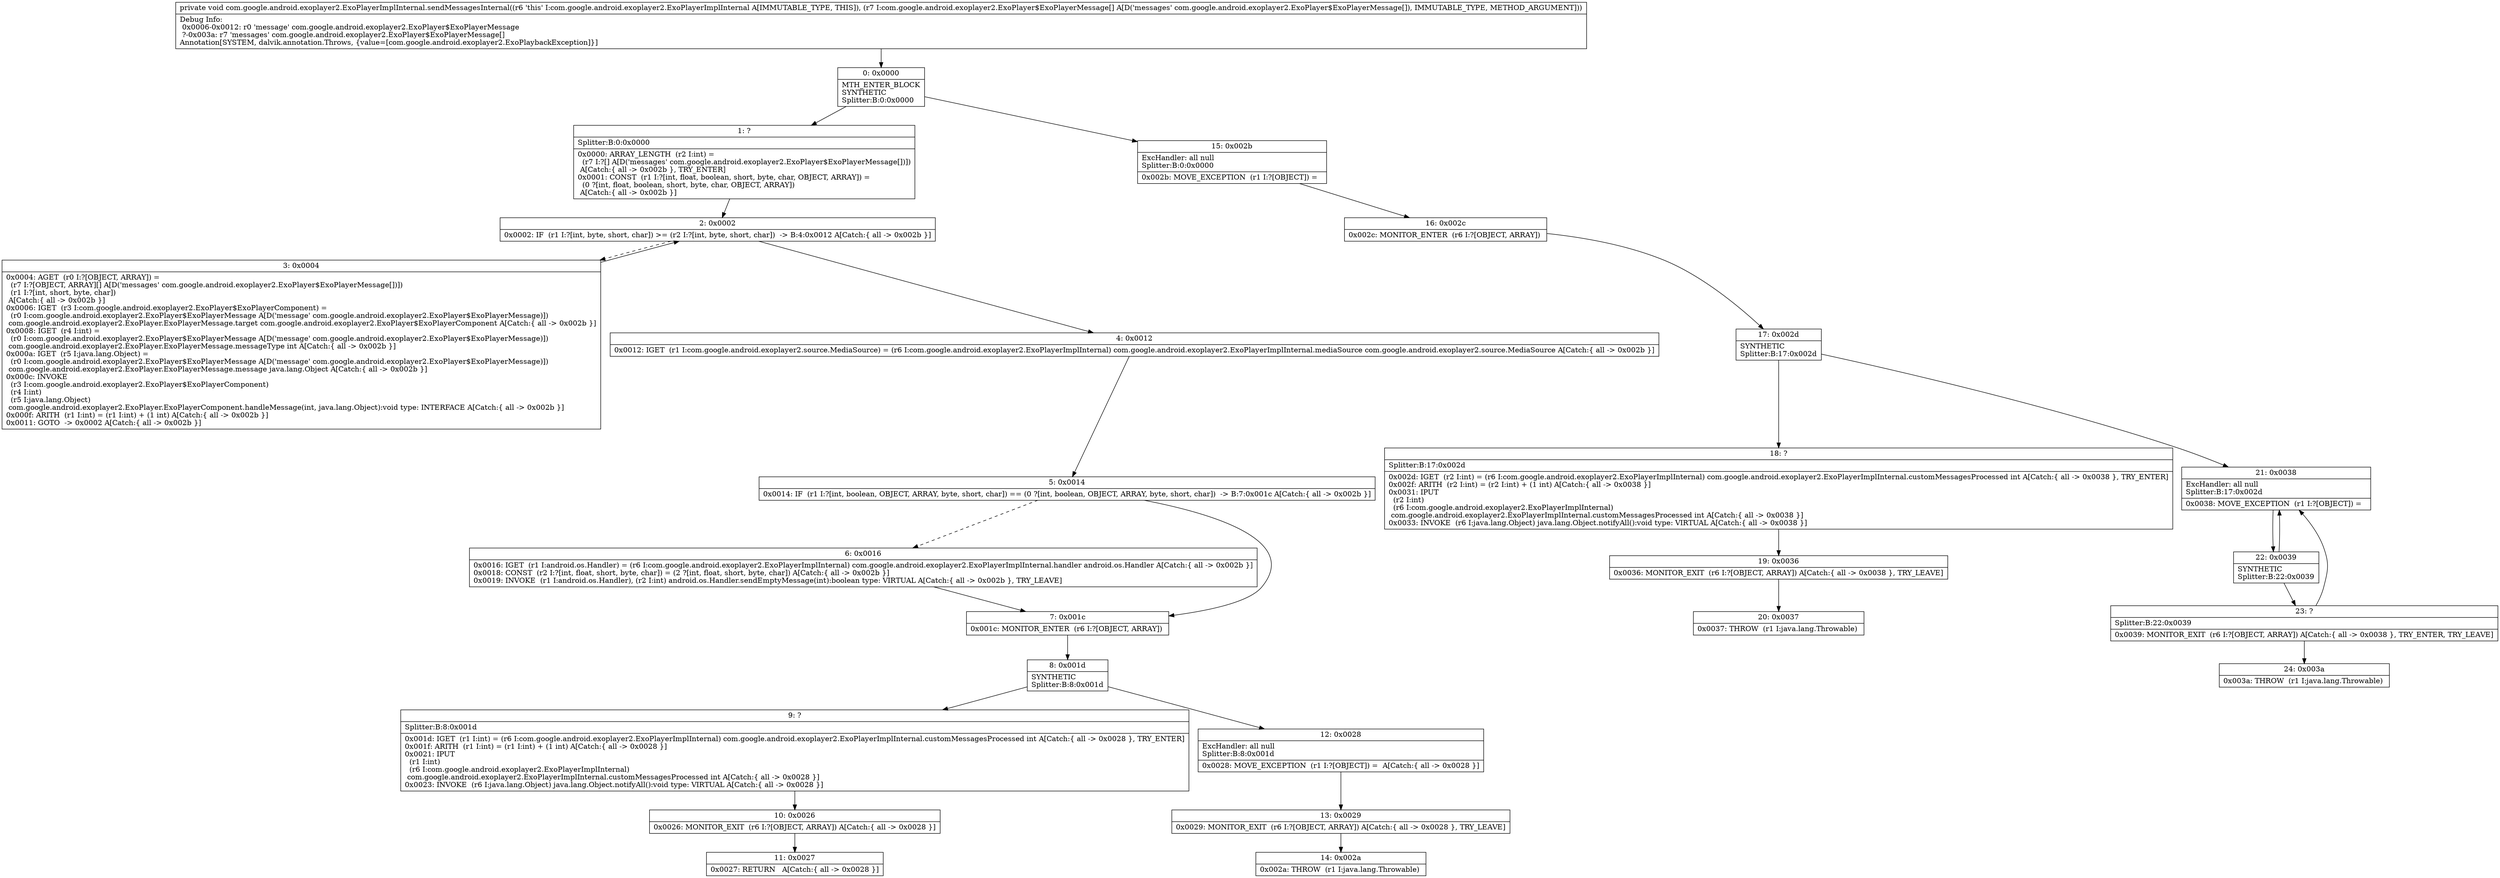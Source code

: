 digraph "CFG forcom.google.android.exoplayer2.ExoPlayerImplInternal.sendMessagesInternal([Lcom\/google\/android\/exoplayer2\/ExoPlayer$ExoPlayerMessage;)V" {
Node_0 [shape=record,label="{0\:\ 0x0000|MTH_ENTER_BLOCK\lSYNTHETIC\lSplitter:B:0:0x0000\l}"];
Node_1 [shape=record,label="{1\:\ ?|Splitter:B:0:0x0000\l|0x0000: ARRAY_LENGTH  (r2 I:int) = \l  (r7 I:?[] A[D('messages' com.google.android.exoplayer2.ExoPlayer$ExoPlayerMessage[])])\l A[Catch:\{ all \-\> 0x002b \}, TRY_ENTER]\l0x0001: CONST  (r1 I:?[int, float, boolean, short, byte, char, OBJECT, ARRAY]) = \l  (0 ?[int, float, boolean, short, byte, char, OBJECT, ARRAY])\l A[Catch:\{ all \-\> 0x002b \}]\l}"];
Node_2 [shape=record,label="{2\:\ 0x0002|0x0002: IF  (r1 I:?[int, byte, short, char]) \>= (r2 I:?[int, byte, short, char])  \-\> B:4:0x0012 A[Catch:\{ all \-\> 0x002b \}]\l}"];
Node_3 [shape=record,label="{3\:\ 0x0004|0x0004: AGET  (r0 I:?[OBJECT, ARRAY]) = \l  (r7 I:?[OBJECT, ARRAY][] A[D('messages' com.google.android.exoplayer2.ExoPlayer$ExoPlayerMessage[])])\l  (r1 I:?[int, short, byte, char])\l A[Catch:\{ all \-\> 0x002b \}]\l0x0006: IGET  (r3 I:com.google.android.exoplayer2.ExoPlayer$ExoPlayerComponent) = \l  (r0 I:com.google.android.exoplayer2.ExoPlayer$ExoPlayerMessage A[D('message' com.google.android.exoplayer2.ExoPlayer$ExoPlayerMessage)])\l com.google.android.exoplayer2.ExoPlayer.ExoPlayerMessage.target com.google.android.exoplayer2.ExoPlayer$ExoPlayerComponent A[Catch:\{ all \-\> 0x002b \}]\l0x0008: IGET  (r4 I:int) = \l  (r0 I:com.google.android.exoplayer2.ExoPlayer$ExoPlayerMessage A[D('message' com.google.android.exoplayer2.ExoPlayer$ExoPlayerMessage)])\l com.google.android.exoplayer2.ExoPlayer.ExoPlayerMessage.messageType int A[Catch:\{ all \-\> 0x002b \}]\l0x000a: IGET  (r5 I:java.lang.Object) = \l  (r0 I:com.google.android.exoplayer2.ExoPlayer$ExoPlayerMessage A[D('message' com.google.android.exoplayer2.ExoPlayer$ExoPlayerMessage)])\l com.google.android.exoplayer2.ExoPlayer.ExoPlayerMessage.message java.lang.Object A[Catch:\{ all \-\> 0x002b \}]\l0x000c: INVOKE  \l  (r3 I:com.google.android.exoplayer2.ExoPlayer$ExoPlayerComponent)\l  (r4 I:int)\l  (r5 I:java.lang.Object)\l com.google.android.exoplayer2.ExoPlayer.ExoPlayerComponent.handleMessage(int, java.lang.Object):void type: INTERFACE A[Catch:\{ all \-\> 0x002b \}]\l0x000f: ARITH  (r1 I:int) = (r1 I:int) + (1 int) A[Catch:\{ all \-\> 0x002b \}]\l0x0011: GOTO  \-\> 0x0002 A[Catch:\{ all \-\> 0x002b \}]\l}"];
Node_4 [shape=record,label="{4\:\ 0x0012|0x0012: IGET  (r1 I:com.google.android.exoplayer2.source.MediaSource) = (r6 I:com.google.android.exoplayer2.ExoPlayerImplInternal) com.google.android.exoplayer2.ExoPlayerImplInternal.mediaSource com.google.android.exoplayer2.source.MediaSource A[Catch:\{ all \-\> 0x002b \}]\l}"];
Node_5 [shape=record,label="{5\:\ 0x0014|0x0014: IF  (r1 I:?[int, boolean, OBJECT, ARRAY, byte, short, char]) == (0 ?[int, boolean, OBJECT, ARRAY, byte, short, char])  \-\> B:7:0x001c A[Catch:\{ all \-\> 0x002b \}]\l}"];
Node_6 [shape=record,label="{6\:\ 0x0016|0x0016: IGET  (r1 I:android.os.Handler) = (r6 I:com.google.android.exoplayer2.ExoPlayerImplInternal) com.google.android.exoplayer2.ExoPlayerImplInternal.handler android.os.Handler A[Catch:\{ all \-\> 0x002b \}]\l0x0018: CONST  (r2 I:?[int, float, short, byte, char]) = (2 ?[int, float, short, byte, char]) A[Catch:\{ all \-\> 0x002b \}]\l0x0019: INVOKE  (r1 I:android.os.Handler), (r2 I:int) android.os.Handler.sendEmptyMessage(int):boolean type: VIRTUAL A[Catch:\{ all \-\> 0x002b \}, TRY_LEAVE]\l}"];
Node_7 [shape=record,label="{7\:\ 0x001c|0x001c: MONITOR_ENTER  (r6 I:?[OBJECT, ARRAY]) \l}"];
Node_8 [shape=record,label="{8\:\ 0x001d|SYNTHETIC\lSplitter:B:8:0x001d\l}"];
Node_9 [shape=record,label="{9\:\ ?|Splitter:B:8:0x001d\l|0x001d: IGET  (r1 I:int) = (r6 I:com.google.android.exoplayer2.ExoPlayerImplInternal) com.google.android.exoplayer2.ExoPlayerImplInternal.customMessagesProcessed int A[Catch:\{ all \-\> 0x0028 \}, TRY_ENTER]\l0x001f: ARITH  (r1 I:int) = (r1 I:int) + (1 int) A[Catch:\{ all \-\> 0x0028 \}]\l0x0021: IPUT  \l  (r1 I:int)\l  (r6 I:com.google.android.exoplayer2.ExoPlayerImplInternal)\l com.google.android.exoplayer2.ExoPlayerImplInternal.customMessagesProcessed int A[Catch:\{ all \-\> 0x0028 \}]\l0x0023: INVOKE  (r6 I:java.lang.Object) java.lang.Object.notifyAll():void type: VIRTUAL A[Catch:\{ all \-\> 0x0028 \}]\l}"];
Node_10 [shape=record,label="{10\:\ 0x0026|0x0026: MONITOR_EXIT  (r6 I:?[OBJECT, ARRAY]) A[Catch:\{ all \-\> 0x0028 \}]\l}"];
Node_11 [shape=record,label="{11\:\ 0x0027|0x0027: RETURN   A[Catch:\{ all \-\> 0x0028 \}]\l}"];
Node_12 [shape=record,label="{12\:\ 0x0028|ExcHandler: all null\lSplitter:B:8:0x001d\l|0x0028: MOVE_EXCEPTION  (r1 I:?[OBJECT]) =  A[Catch:\{ all \-\> 0x0028 \}]\l}"];
Node_13 [shape=record,label="{13\:\ 0x0029|0x0029: MONITOR_EXIT  (r6 I:?[OBJECT, ARRAY]) A[Catch:\{ all \-\> 0x0028 \}, TRY_LEAVE]\l}"];
Node_14 [shape=record,label="{14\:\ 0x002a|0x002a: THROW  (r1 I:java.lang.Throwable) \l}"];
Node_15 [shape=record,label="{15\:\ 0x002b|ExcHandler: all null\lSplitter:B:0:0x0000\l|0x002b: MOVE_EXCEPTION  (r1 I:?[OBJECT]) =  \l}"];
Node_16 [shape=record,label="{16\:\ 0x002c|0x002c: MONITOR_ENTER  (r6 I:?[OBJECT, ARRAY]) \l}"];
Node_17 [shape=record,label="{17\:\ 0x002d|SYNTHETIC\lSplitter:B:17:0x002d\l}"];
Node_18 [shape=record,label="{18\:\ ?|Splitter:B:17:0x002d\l|0x002d: IGET  (r2 I:int) = (r6 I:com.google.android.exoplayer2.ExoPlayerImplInternal) com.google.android.exoplayer2.ExoPlayerImplInternal.customMessagesProcessed int A[Catch:\{ all \-\> 0x0038 \}, TRY_ENTER]\l0x002f: ARITH  (r2 I:int) = (r2 I:int) + (1 int) A[Catch:\{ all \-\> 0x0038 \}]\l0x0031: IPUT  \l  (r2 I:int)\l  (r6 I:com.google.android.exoplayer2.ExoPlayerImplInternal)\l com.google.android.exoplayer2.ExoPlayerImplInternal.customMessagesProcessed int A[Catch:\{ all \-\> 0x0038 \}]\l0x0033: INVOKE  (r6 I:java.lang.Object) java.lang.Object.notifyAll():void type: VIRTUAL A[Catch:\{ all \-\> 0x0038 \}]\l}"];
Node_19 [shape=record,label="{19\:\ 0x0036|0x0036: MONITOR_EXIT  (r6 I:?[OBJECT, ARRAY]) A[Catch:\{ all \-\> 0x0038 \}, TRY_LEAVE]\l}"];
Node_20 [shape=record,label="{20\:\ 0x0037|0x0037: THROW  (r1 I:java.lang.Throwable) \l}"];
Node_21 [shape=record,label="{21\:\ 0x0038|ExcHandler: all null\lSplitter:B:17:0x002d\l|0x0038: MOVE_EXCEPTION  (r1 I:?[OBJECT]) =  \l}"];
Node_22 [shape=record,label="{22\:\ 0x0039|SYNTHETIC\lSplitter:B:22:0x0039\l}"];
Node_23 [shape=record,label="{23\:\ ?|Splitter:B:22:0x0039\l|0x0039: MONITOR_EXIT  (r6 I:?[OBJECT, ARRAY]) A[Catch:\{ all \-\> 0x0038 \}, TRY_ENTER, TRY_LEAVE]\l}"];
Node_24 [shape=record,label="{24\:\ 0x003a|0x003a: THROW  (r1 I:java.lang.Throwable) \l}"];
MethodNode[shape=record,label="{private void com.google.android.exoplayer2.ExoPlayerImplInternal.sendMessagesInternal((r6 'this' I:com.google.android.exoplayer2.ExoPlayerImplInternal A[IMMUTABLE_TYPE, THIS]), (r7 I:com.google.android.exoplayer2.ExoPlayer$ExoPlayerMessage[] A[D('messages' com.google.android.exoplayer2.ExoPlayer$ExoPlayerMessage[]), IMMUTABLE_TYPE, METHOD_ARGUMENT]))  | Debug Info:\l  0x0006\-0x0012: r0 'message' com.google.android.exoplayer2.ExoPlayer$ExoPlayerMessage\l  ?\-0x003a: r7 'messages' com.google.android.exoplayer2.ExoPlayer$ExoPlayerMessage[]\lAnnotation[SYSTEM, dalvik.annotation.Throws, \{value=[com.google.android.exoplayer2.ExoPlaybackException]\}]\l}"];
MethodNode -> Node_0;
Node_0 -> Node_1;
Node_0 -> Node_15;
Node_1 -> Node_2;
Node_2 -> Node_3[style=dashed];
Node_2 -> Node_4;
Node_3 -> Node_2;
Node_4 -> Node_5;
Node_5 -> Node_6[style=dashed];
Node_5 -> Node_7;
Node_6 -> Node_7;
Node_7 -> Node_8;
Node_8 -> Node_9;
Node_8 -> Node_12;
Node_9 -> Node_10;
Node_10 -> Node_11;
Node_12 -> Node_13;
Node_13 -> Node_14;
Node_15 -> Node_16;
Node_16 -> Node_17;
Node_17 -> Node_18;
Node_17 -> Node_21;
Node_18 -> Node_19;
Node_19 -> Node_20;
Node_21 -> Node_22;
Node_22 -> Node_23;
Node_22 -> Node_21;
Node_23 -> Node_24;
Node_23 -> Node_21;
}

